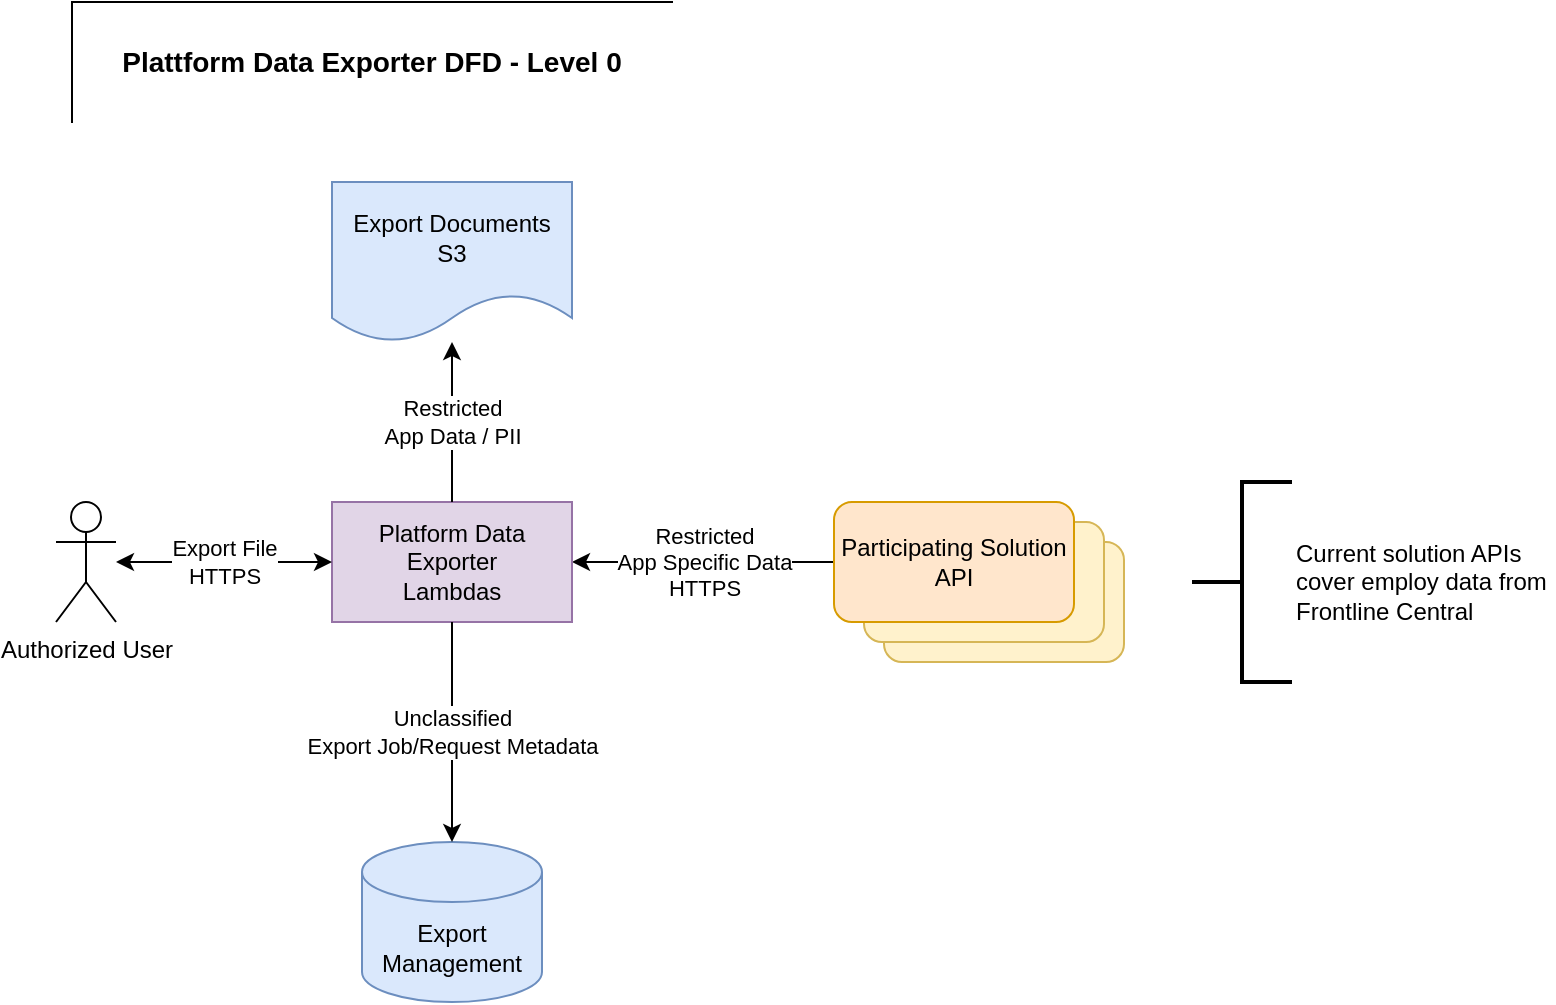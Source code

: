 <mxfile version="20.8.16" type="device"><diagram name="Page-1" id="g7S1QMbIfYLZPxOHycVF"><mxGraphModel dx="1356" dy="988" grid="1" gridSize="10" guides="1" tooltips="1" connect="1" arrows="1" fold="1" page="1" pageScale="1" pageWidth="850" pageHeight="1100" math="0" shadow="0"><root><mxCell id="0"/><mxCell id="1" parent="0"/><mxCell id="-g8zrjvSW6ZdotV9t9QR-7" value="Restricted&lt;br&gt;App Specific Data&lt;br&gt;HTTPS" style="edgeStyle=orthogonalEdgeStyle;rounded=0;orthogonalLoop=1;jettySize=auto;html=1;entryX=1;entryY=0.5;entryDx=0;entryDy=0;exitX=0;exitY=0.5;exitDx=0;exitDy=0;" parent="1" source="-g8zrjvSW6ZdotV9t9QR-8" target="-g8zrjvSW6ZdotV9t9QR-1" edge="1"><mxGeometry relative="1" as="geometry"><mxPoint x="410" y="320" as="targetPoint"/><mxPoint x="350" y="440" as="sourcePoint"/></mxGeometry></mxCell><mxCell id="-g8zrjvSW6ZdotV9t9QR-1" value="Platform Data Exporter&lt;br&gt;Lambdas" style="rounded=0;whiteSpace=wrap;html=1;fillColor=#e1d5e7;strokeColor=#9673a6;" parent="1" vertex="1"><mxGeometry x="190" y="290" width="120" height="60" as="geometry"/></mxCell><mxCell id="-g8zrjvSW6ZdotV9t9QR-2" value="Export Management" style="shape=cylinder3;whiteSpace=wrap;html=1;boundedLbl=1;backgroundOutline=1;size=15;fillColor=#dae8fc;strokeColor=#6c8ebf;" parent="1" vertex="1"><mxGeometry x="205" y="460" width="90" height="80" as="geometry"/></mxCell><mxCell id="-g8zrjvSW6ZdotV9t9QR-3" value="Export Documents&lt;br&gt;S3" style="shape=document;whiteSpace=wrap;html=1;boundedLbl=1;fillColor=#dae8fc;strokeColor=#6c8ebf;" parent="1" vertex="1"><mxGeometry x="190" y="130" width="120" height="80" as="geometry"/></mxCell><mxCell id="-g8zrjvSW6ZdotV9t9QR-4" value="Authorized User" style="shape=umlActor;verticalLabelPosition=bottom;verticalAlign=top;html=1;outlineConnect=0;" parent="1" vertex="1"><mxGeometry x="52" y="290" width="30" height="60" as="geometry"/></mxCell><mxCell id="-g8zrjvSW6ZdotV9t9QR-5" value="Unclassified&lt;br&gt;Export Job/Request Metadata" style="endArrow=classic;html=1;rounded=0;exitX=0.5;exitY=1;exitDx=0;exitDy=0;entryX=0.5;entryY=0;entryDx=0;entryDy=0;entryPerimeter=0;" parent="1" source="-g8zrjvSW6ZdotV9t9QR-1" target="-g8zrjvSW6ZdotV9t9QR-2" edge="1"><mxGeometry width="50" height="50" relative="1" as="geometry"><mxPoint x="360" y="430" as="sourcePoint"/><mxPoint x="410" y="380" as="targetPoint"/></mxGeometry></mxCell><mxCell id="-g8zrjvSW6ZdotV9t9QR-6" value="Restricted&lt;br&gt;App Data / PII" style="endArrow=classic;html=1;rounded=0;exitX=0.5;exitY=0;exitDx=0;exitDy=0;" parent="1" source="-g8zrjvSW6ZdotV9t9QR-1" target="-g8zrjvSW6ZdotV9t9QR-3" edge="1"><mxGeometry width="50" height="50" relative="1" as="geometry"><mxPoint x="250" y="280" as="sourcePoint"/><mxPoint x="300" y="230" as="targetPoint"/></mxGeometry></mxCell><mxCell id="-g8zrjvSW6ZdotV9t9QR-11" value="" style="rounded=1;whiteSpace=wrap;html=1;fillColor=#fff2cc;strokeColor=#d6b656;" parent="1" vertex="1"><mxGeometry x="466" y="310" width="120" height="60" as="geometry"/></mxCell><mxCell id="-g8zrjvSW6ZdotV9t9QR-10" value="" style="rounded=1;whiteSpace=wrap;html=1;fillColor=#fff2cc;strokeColor=#d6b656;" parent="1" vertex="1"><mxGeometry x="456" y="300" width="120" height="60" as="geometry"/></mxCell><mxCell id="-g8zrjvSW6ZdotV9t9QR-8" value="Participating Solution API" style="rounded=1;whiteSpace=wrap;html=1;fillColor=#ffe6cc;strokeColor=#d79b00;" parent="1" vertex="1"><mxGeometry x="441" y="290" width="120" height="60" as="geometry"/></mxCell><mxCell id="-g8zrjvSW6ZdotV9t9QR-9" value="Export File&lt;br&gt;HTTPS" style="endArrow=classic;html=1;rounded=0;entryX=0;entryY=0.5;entryDx=0;entryDy=0;endFill=1;startArrow=classic;startFill=1;" parent="1" source="-g8zrjvSW6ZdotV9t9QR-4" target="-g8zrjvSW6ZdotV9t9QR-1" edge="1"><mxGeometry width="50" height="50" relative="1" as="geometry"><mxPoint x="120" y="390" as="sourcePoint"/><mxPoint x="170" y="340" as="targetPoint"/></mxGeometry></mxCell><mxCell id="-g8zrjvSW6ZdotV9t9QR-13" value="&lt;b&gt;&lt;font style=&quot;font-size: 14px;&quot;&gt;Plattform Data Exporter DFD - Level 0&lt;/font&gt;&lt;/b&gt;" style="shape=partialRectangle;whiteSpace=wrap;html=1;bottom=0;right=0;fillColor=none;" parent="1" vertex="1"><mxGeometry x="60" y="40" width="300" height="60" as="geometry"/></mxCell><mxCell id="-g8zrjvSW6ZdotV9t9QR-14" value="Current solution APIs &lt;br&gt;cover employ data from&amp;nbsp;&lt;br&gt;Frontline Central" style="strokeWidth=2;html=1;shape=mxgraph.flowchart.annotation_2;align=left;labelPosition=right;pointerEvents=1;" parent="1" vertex="1"><mxGeometry x="620" y="280" width="50" height="100" as="geometry"/></mxCell></root></mxGraphModel></diagram></mxfile>